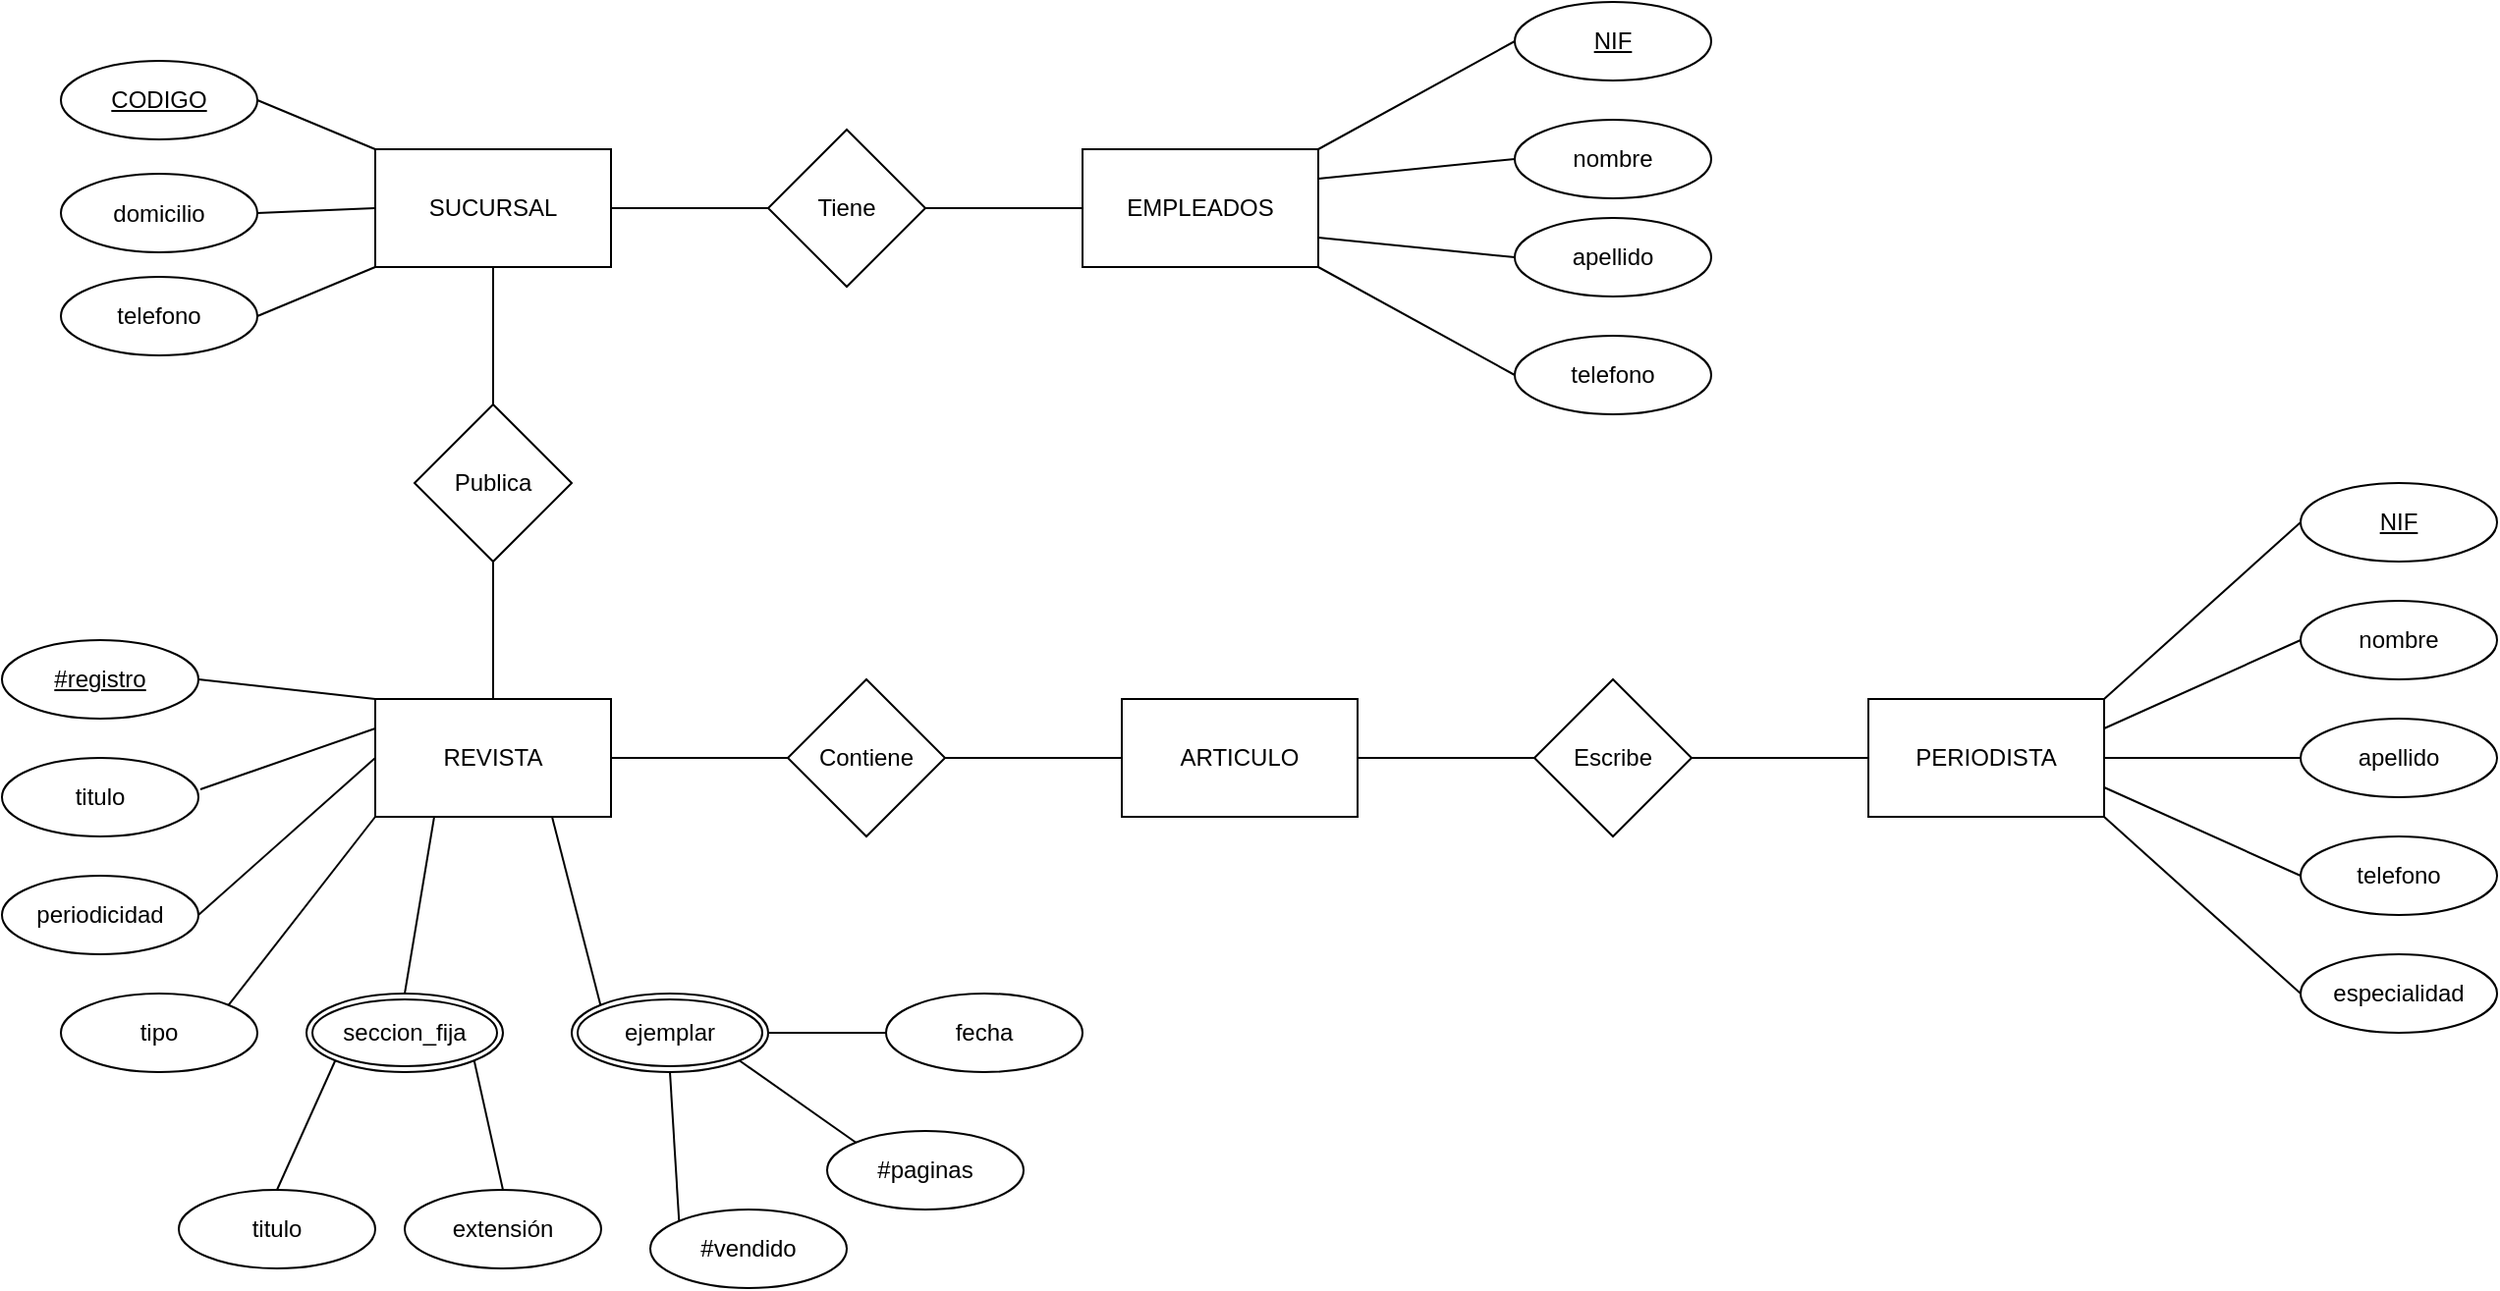 <mxfile version="23.1.6" type="github">
  <diagram id="R2lEEEUBdFMjLlhIrx00" name="Page-1">
    <mxGraphModel dx="2509" dy="1226" grid="1" gridSize="10" guides="1" tooltips="1" connect="1" arrows="1" fold="1" page="1" pageScale="1" pageWidth="850" pageHeight="1100" math="0" shadow="0" extFonts="Permanent Marker^https://fonts.googleapis.com/css?family=Permanent+Marker">
      <root>
        <mxCell id="0" />
        <mxCell id="1" parent="0" />
        <mxCell id="HUy4sEP3kdTLL6iSXE6q-1" value="SUCURSAL" style="rounded=0;whiteSpace=wrap;html=1;" vertex="1" parent="1">
          <mxGeometry x="360" y="410" width="120" height="60" as="geometry" />
        </mxCell>
        <mxCell id="HUy4sEP3kdTLL6iSXE6q-2" value="Tiene" style="rhombus;whiteSpace=wrap;html=1;" vertex="1" parent="1">
          <mxGeometry x="560" y="400" width="80" height="80" as="geometry" />
        </mxCell>
        <mxCell id="HUy4sEP3kdTLL6iSXE6q-3" value="EMPLEADOS" style="rounded=0;whiteSpace=wrap;html=1;" vertex="1" parent="1">
          <mxGeometry x="720" y="410" width="120" height="60" as="geometry" />
        </mxCell>
        <mxCell id="HUy4sEP3kdTLL6iSXE6q-4" value="" style="endArrow=none;html=1;rounded=0;exitX=1;exitY=0.5;exitDx=0;exitDy=0;entryX=0;entryY=0.5;entryDx=0;entryDy=0;" edge="1" parent="1" source="HUy4sEP3kdTLL6iSXE6q-1" target="HUy4sEP3kdTLL6iSXE6q-2">
          <mxGeometry width="50" height="50" relative="1" as="geometry">
            <mxPoint x="400" y="470" as="sourcePoint" />
            <mxPoint x="560" y="490" as="targetPoint" />
          </mxGeometry>
        </mxCell>
        <mxCell id="HUy4sEP3kdTLL6iSXE6q-5" value="" style="endArrow=none;html=1;rounded=0;exitX=1;exitY=0.5;exitDx=0;exitDy=0;entryX=0;entryY=0.5;entryDx=0;entryDy=0;" edge="1" parent="1" source="HUy4sEP3kdTLL6iSXE6q-2" target="HUy4sEP3kdTLL6iSXE6q-3">
          <mxGeometry width="50" height="50" relative="1" as="geometry">
            <mxPoint x="490" y="450" as="sourcePoint" />
            <mxPoint x="570" y="450" as="targetPoint" />
          </mxGeometry>
        </mxCell>
        <mxCell id="HUy4sEP3kdTLL6iSXE6q-6" value="Publica" style="rhombus;whiteSpace=wrap;html=1;" vertex="1" parent="1">
          <mxGeometry x="380" y="540" width="80" height="80" as="geometry" />
        </mxCell>
        <mxCell id="HUy4sEP3kdTLL6iSXE6q-7" value="" style="endArrow=none;html=1;rounded=0;exitX=0.5;exitY=0;exitDx=0;exitDy=0;entryX=0.5;entryY=1;entryDx=0;entryDy=0;" edge="1" parent="1" source="HUy4sEP3kdTLL6iSXE6q-6" target="HUy4sEP3kdTLL6iSXE6q-1">
          <mxGeometry width="50" height="50" relative="1" as="geometry">
            <mxPoint x="480" y="590" as="sourcePoint" />
            <mxPoint x="530" y="540" as="targetPoint" />
          </mxGeometry>
        </mxCell>
        <mxCell id="HUy4sEP3kdTLL6iSXE6q-8" value="REVISTA" style="rounded=0;whiteSpace=wrap;html=1;" vertex="1" parent="1">
          <mxGeometry x="360" y="690" width="120" height="60" as="geometry" />
        </mxCell>
        <mxCell id="HUy4sEP3kdTLL6iSXE6q-9" value="" style="endArrow=none;html=1;rounded=0;entryX=0.5;entryY=1;entryDx=0;entryDy=0;exitX=0.5;exitY=0;exitDx=0;exitDy=0;" edge="1" parent="1" source="HUy4sEP3kdTLL6iSXE6q-8" target="HUy4sEP3kdTLL6iSXE6q-6">
          <mxGeometry width="50" height="50" relative="1" as="geometry">
            <mxPoint x="480" y="590" as="sourcePoint" />
            <mxPoint x="530" y="540" as="targetPoint" />
          </mxGeometry>
        </mxCell>
        <mxCell id="HUy4sEP3kdTLL6iSXE6q-10" value="" style="endArrow=none;html=1;rounded=0;entryX=0;entryY=0.5;entryDx=0;entryDy=0;exitX=1;exitY=0.5;exitDx=0;exitDy=0;" edge="1" parent="1" source="HUy4sEP3kdTLL6iSXE6q-8" target="HUy4sEP3kdTLL6iSXE6q-11">
          <mxGeometry width="50" height="50" relative="1" as="geometry">
            <mxPoint x="490" y="750" as="sourcePoint" />
            <mxPoint x="540" y="700" as="targetPoint" />
          </mxGeometry>
        </mxCell>
        <mxCell id="HUy4sEP3kdTLL6iSXE6q-11" value="Contiene" style="rhombus;whiteSpace=wrap;html=1;" vertex="1" parent="1">
          <mxGeometry x="570" y="680" width="80" height="80" as="geometry" />
        </mxCell>
        <mxCell id="HUy4sEP3kdTLL6iSXE6q-12" value="ARTICULO" style="rounded=0;whiteSpace=wrap;html=1;" vertex="1" parent="1">
          <mxGeometry x="740" y="690" width="120" height="60" as="geometry" />
        </mxCell>
        <mxCell id="HUy4sEP3kdTLL6iSXE6q-13" value="" style="endArrow=none;html=1;rounded=0;entryX=0;entryY=0.5;entryDx=0;entryDy=0;exitX=1;exitY=0.5;exitDx=0;exitDy=0;" edge="1" parent="1" source="HUy4sEP3kdTLL6iSXE6q-11" target="HUy4sEP3kdTLL6iSXE6q-12">
          <mxGeometry width="50" height="50" relative="1" as="geometry">
            <mxPoint x="490" y="730" as="sourcePoint" />
            <mxPoint x="580" y="730" as="targetPoint" />
          </mxGeometry>
        </mxCell>
        <mxCell id="HUy4sEP3kdTLL6iSXE6q-14" value="PERIODISTA" style="rounded=0;whiteSpace=wrap;html=1;" vertex="1" parent="1">
          <mxGeometry x="1120" y="690" width="120" height="60" as="geometry" />
        </mxCell>
        <mxCell id="HUy4sEP3kdTLL6iSXE6q-15" value="Escribe" style="rhombus;whiteSpace=wrap;html=1;" vertex="1" parent="1">
          <mxGeometry x="950" y="680" width="80" height="80" as="geometry" />
        </mxCell>
        <mxCell id="HUy4sEP3kdTLL6iSXE6q-19" value="" style="endArrow=none;html=1;rounded=0;exitX=1;exitY=0.5;exitDx=0;exitDy=0;" edge="1" parent="1" source="HUy4sEP3kdTLL6iSXE6q-12" target="HUy4sEP3kdTLL6iSXE6q-15">
          <mxGeometry width="50" height="50" relative="1" as="geometry">
            <mxPoint x="1030" y="750" as="sourcePoint" />
            <mxPoint x="1080" y="700" as="targetPoint" />
          </mxGeometry>
        </mxCell>
        <mxCell id="HUy4sEP3kdTLL6iSXE6q-20" value="" style="endArrow=none;html=1;rounded=0;exitX=1;exitY=0.5;exitDx=0;exitDy=0;entryX=0;entryY=0.5;entryDx=0;entryDy=0;" edge="1" parent="1" source="HUy4sEP3kdTLL6iSXE6q-15" target="HUy4sEP3kdTLL6iSXE6q-14">
          <mxGeometry width="50" height="50" relative="1" as="geometry">
            <mxPoint x="870" y="730" as="sourcePoint" />
            <mxPoint x="960" y="730" as="targetPoint" />
          </mxGeometry>
        </mxCell>
        <mxCell id="HUy4sEP3kdTLL6iSXE6q-21" value="NIF" style="ellipse;whiteSpace=wrap;html=1;align=center;fontStyle=4;" vertex="1" parent="1">
          <mxGeometry x="940" y="335" width="100" height="40" as="geometry" />
        </mxCell>
        <mxCell id="HUy4sEP3kdTLL6iSXE6q-22" value="nombre" style="ellipse;whiteSpace=wrap;html=1;align=center;" vertex="1" parent="1">
          <mxGeometry x="940" y="395" width="100" height="40" as="geometry" />
        </mxCell>
        <mxCell id="HUy4sEP3kdTLL6iSXE6q-23" value="apellido" style="ellipse;whiteSpace=wrap;html=1;align=center;" vertex="1" parent="1">
          <mxGeometry x="940" y="445" width="100" height="40" as="geometry" />
        </mxCell>
        <mxCell id="HUy4sEP3kdTLL6iSXE6q-24" value="telefono" style="ellipse;whiteSpace=wrap;html=1;align=center;" vertex="1" parent="1">
          <mxGeometry x="940" y="505" width="100" height="40" as="geometry" />
        </mxCell>
        <mxCell id="HUy4sEP3kdTLL6iSXE6q-25" value="" style="endArrow=none;html=1;rounded=0;entryX=0;entryY=0.5;entryDx=0;entryDy=0;exitX=1;exitY=0;exitDx=0;exitDy=0;" edge="1" parent="1" source="HUy4sEP3kdTLL6iSXE6q-3" target="HUy4sEP3kdTLL6iSXE6q-21">
          <mxGeometry relative="1" as="geometry">
            <mxPoint x="790" y="450" as="sourcePoint" />
            <mxPoint x="950" y="450" as="targetPoint" />
          </mxGeometry>
        </mxCell>
        <mxCell id="HUy4sEP3kdTLL6iSXE6q-26" value="" style="endArrow=none;html=1;rounded=0;entryX=0;entryY=0.5;entryDx=0;entryDy=0;exitX=1;exitY=0.25;exitDx=0;exitDy=0;" edge="1" parent="1" source="HUy4sEP3kdTLL6iSXE6q-3" target="HUy4sEP3kdTLL6iSXE6q-22">
          <mxGeometry relative="1" as="geometry">
            <mxPoint x="850" y="420" as="sourcePoint" />
            <mxPoint x="950" y="365" as="targetPoint" />
          </mxGeometry>
        </mxCell>
        <mxCell id="HUy4sEP3kdTLL6iSXE6q-27" value="" style="endArrow=none;html=1;rounded=0;entryX=0;entryY=0.5;entryDx=0;entryDy=0;exitX=1;exitY=0.75;exitDx=0;exitDy=0;" edge="1" parent="1" source="HUy4sEP3kdTLL6iSXE6q-3" target="HUy4sEP3kdTLL6iSXE6q-23">
          <mxGeometry relative="1" as="geometry">
            <mxPoint x="850" y="435" as="sourcePoint" />
            <mxPoint x="950" y="425" as="targetPoint" />
          </mxGeometry>
        </mxCell>
        <mxCell id="HUy4sEP3kdTLL6iSXE6q-28" value="" style="endArrow=none;html=1;rounded=0;entryX=0;entryY=0.5;entryDx=0;entryDy=0;exitX=1;exitY=1;exitDx=0;exitDy=0;" edge="1" parent="1" source="HUy4sEP3kdTLL6iSXE6q-3" target="HUy4sEP3kdTLL6iSXE6q-24">
          <mxGeometry relative="1" as="geometry">
            <mxPoint x="850" y="465" as="sourcePoint" />
            <mxPoint x="950" y="475" as="targetPoint" />
          </mxGeometry>
        </mxCell>
        <mxCell id="HUy4sEP3kdTLL6iSXE6q-30" value="CODIGO" style="ellipse;whiteSpace=wrap;html=1;align=center;fontStyle=4;" vertex="1" parent="1">
          <mxGeometry x="200" y="365" width="100" height="40" as="geometry" />
        </mxCell>
        <mxCell id="HUy4sEP3kdTLL6iSXE6q-31" value="domicilio" style="ellipse;whiteSpace=wrap;html=1;align=center;" vertex="1" parent="1">
          <mxGeometry x="200" y="422.5" width="100" height="40" as="geometry" />
        </mxCell>
        <mxCell id="HUy4sEP3kdTLL6iSXE6q-32" value="telefono" style="ellipse;whiteSpace=wrap;html=1;align=center;" vertex="1" parent="1">
          <mxGeometry x="200" y="475" width="100" height="40" as="geometry" />
        </mxCell>
        <mxCell id="HUy4sEP3kdTLL6iSXE6q-34" value="" style="endArrow=none;html=1;rounded=0;exitX=1;exitY=0.5;exitDx=0;exitDy=0;entryX=0;entryY=0;entryDx=0;entryDy=0;" edge="1" parent="1" source="HUy4sEP3kdTLL6iSXE6q-30" target="HUy4sEP3kdTLL6iSXE6q-1">
          <mxGeometry relative="1" as="geometry">
            <mxPoint x="380" y="400" as="sourcePoint" />
            <mxPoint x="540" y="400" as="targetPoint" />
          </mxGeometry>
        </mxCell>
        <mxCell id="HUy4sEP3kdTLL6iSXE6q-39" value="" style="endArrow=none;html=1;rounded=0;exitX=1;exitY=0.5;exitDx=0;exitDy=0;entryX=0;entryY=0.5;entryDx=0;entryDy=0;" edge="1" parent="1" source="HUy4sEP3kdTLL6iSXE6q-31" target="HUy4sEP3kdTLL6iSXE6q-1">
          <mxGeometry relative="1" as="geometry">
            <mxPoint x="380" y="400" as="sourcePoint" />
            <mxPoint x="540" y="400" as="targetPoint" />
          </mxGeometry>
        </mxCell>
        <mxCell id="HUy4sEP3kdTLL6iSXE6q-40" value="" style="endArrow=none;html=1;rounded=0;exitX=1;exitY=0.5;exitDx=0;exitDy=0;entryX=0;entryY=1;entryDx=0;entryDy=0;" edge="1" parent="1" source="HUy4sEP3kdTLL6iSXE6q-32" target="HUy4sEP3kdTLL6iSXE6q-1">
          <mxGeometry relative="1" as="geometry">
            <mxPoint x="310" y="448" as="sourcePoint" />
            <mxPoint x="370" y="450" as="targetPoint" />
          </mxGeometry>
        </mxCell>
        <mxCell id="HUy4sEP3kdTLL6iSXE6q-41" value="#registro" style="ellipse;whiteSpace=wrap;html=1;align=center;fontStyle=4;" vertex="1" parent="1">
          <mxGeometry x="170" y="660" width="100" height="40" as="geometry" />
        </mxCell>
        <mxCell id="HUy4sEP3kdTLL6iSXE6q-42" value="titulo" style="ellipse;whiteSpace=wrap;html=1;align=center;" vertex="1" parent="1">
          <mxGeometry x="170" y="720" width="100" height="40" as="geometry" />
        </mxCell>
        <mxCell id="HUy4sEP3kdTLL6iSXE6q-43" value="periodicidad" style="ellipse;whiteSpace=wrap;html=1;align=center;" vertex="1" parent="1">
          <mxGeometry x="170" y="780" width="100" height="40" as="geometry" />
        </mxCell>
        <mxCell id="HUy4sEP3kdTLL6iSXE6q-44" value="tipo" style="ellipse;whiteSpace=wrap;html=1;align=center;" vertex="1" parent="1">
          <mxGeometry x="200" y="840" width="100" height="40" as="geometry" />
        </mxCell>
        <mxCell id="HUy4sEP3kdTLL6iSXE6q-46" value="seccion_fija" style="ellipse;shape=doubleEllipse;margin=3;whiteSpace=wrap;html=1;align=center;" vertex="1" parent="1">
          <mxGeometry x="325" y="840" width="100" height="40" as="geometry" />
        </mxCell>
        <mxCell id="HUy4sEP3kdTLL6iSXE6q-47" value="ejemplar" style="ellipse;shape=doubleEllipse;margin=3;whiteSpace=wrap;html=1;align=center;" vertex="1" parent="1">
          <mxGeometry x="460" y="840" width="100" height="40" as="geometry" />
        </mxCell>
        <mxCell id="HUy4sEP3kdTLL6iSXE6q-48" value="" style="endArrow=none;html=1;rounded=0;exitX=1;exitY=0.5;exitDx=0;exitDy=0;entryX=0;entryY=0;entryDx=0;entryDy=0;" edge="1" parent="1" source="HUy4sEP3kdTLL6iSXE6q-41" target="HUy4sEP3kdTLL6iSXE6q-8">
          <mxGeometry relative="1" as="geometry">
            <mxPoint x="380" y="740" as="sourcePoint" />
            <mxPoint x="540" y="740" as="targetPoint" />
          </mxGeometry>
        </mxCell>
        <mxCell id="HUy4sEP3kdTLL6iSXE6q-49" value="" style="endArrow=none;html=1;rounded=0;exitX=1.01;exitY=0.4;exitDx=0;exitDy=0;entryX=0;entryY=0.25;entryDx=0;entryDy=0;exitPerimeter=0;" edge="1" parent="1" source="HUy4sEP3kdTLL6iSXE6q-42" target="HUy4sEP3kdTLL6iSXE6q-8">
          <mxGeometry relative="1" as="geometry">
            <mxPoint x="280" y="690" as="sourcePoint" />
            <mxPoint x="370" y="700" as="targetPoint" />
          </mxGeometry>
        </mxCell>
        <mxCell id="HUy4sEP3kdTLL6iSXE6q-50" value="" style="endArrow=none;html=1;rounded=0;exitX=1;exitY=0.5;exitDx=0;exitDy=0;entryX=0;entryY=0.5;entryDx=0;entryDy=0;" edge="1" parent="1" source="HUy4sEP3kdTLL6iSXE6q-43" target="HUy4sEP3kdTLL6iSXE6q-8">
          <mxGeometry relative="1" as="geometry">
            <mxPoint x="281" y="746" as="sourcePoint" />
            <mxPoint x="370" y="715" as="targetPoint" />
          </mxGeometry>
        </mxCell>
        <mxCell id="HUy4sEP3kdTLL6iSXE6q-51" value="" style="endArrow=none;html=1;rounded=0;exitX=1;exitY=0;exitDx=0;exitDy=0;entryX=0;entryY=1;entryDx=0;entryDy=0;" edge="1" parent="1" source="HUy4sEP3kdTLL6iSXE6q-44" target="HUy4sEP3kdTLL6iSXE6q-8">
          <mxGeometry relative="1" as="geometry">
            <mxPoint x="280" y="810" as="sourcePoint" />
            <mxPoint x="370" y="730" as="targetPoint" />
          </mxGeometry>
        </mxCell>
        <mxCell id="HUy4sEP3kdTLL6iSXE6q-52" value="" style="endArrow=none;html=1;rounded=0;exitX=0.5;exitY=0;exitDx=0;exitDy=0;entryX=0.25;entryY=1;entryDx=0;entryDy=0;" edge="1" parent="1" source="HUy4sEP3kdTLL6iSXE6q-46" target="HUy4sEP3kdTLL6iSXE6q-8">
          <mxGeometry relative="1" as="geometry">
            <mxPoint x="295" y="856" as="sourcePoint" />
            <mxPoint x="370" y="760" as="targetPoint" />
          </mxGeometry>
        </mxCell>
        <mxCell id="HUy4sEP3kdTLL6iSXE6q-53" value="" style="endArrow=none;html=1;rounded=0;exitX=0;exitY=0;exitDx=0;exitDy=0;entryX=0.75;entryY=1;entryDx=0;entryDy=0;" edge="1" parent="1" source="HUy4sEP3kdTLL6iSXE6q-47" target="HUy4sEP3kdTLL6iSXE6q-8">
          <mxGeometry relative="1" as="geometry">
            <mxPoint x="385" y="850" as="sourcePoint" />
            <mxPoint x="400" y="760" as="targetPoint" />
          </mxGeometry>
        </mxCell>
        <mxCell id="HUy4sEP3kdTLL6iSXE6q-54" value="" style="endArrow=none;html=1;rounded=0;entryX=0;entryY=1;entryDx=0;entryDy=0;exitX=0.5;exitY=0;exitDx=0;exitDy=0;" edge="1" parent="1" source="HUy4sEP3kdTLL6iSXE6q-55" target="HUy4sEP3kdTLL6iSXE6q-46">
          <mxGeometry relative="1" as="geometry">
            <mxPoint x="320" y="950" as="sourcePoint" />
            <mxPoint x="540" y="940" as="targetPoint" />
          </mxGeometry>
        </mxCell>
        <mxCell id="HUy4sEP3kdTLL6iSXE6q-55" value="titulo" style="ellipse;whiteSpace=wrap;html=1;align=center;" vertex="1" parent="1">
          <mxGeometry x="260" y="940" width="100" height="40" as="geometry" />
        </mxCell>
        <mxCell id="HUy4sEP3kdTLL6iSXE6q-56" value="extensión" style="ellipse;whiteSpace=wrap;html=1;align=center;" vertex="1" parent="1">
          <mxGeometry x="375" y="940" width="100" height="40" as="geometry" />
        </mxCell>
        <mxCell id="HUy4sEP3kdTLL6iSXE6q-57" value="" style="endArrow=none;html=1;rounded=0;entryX=1;entryY=1;entryDx=0;entryDy=0;exitX=0.5;exitY=0;exitDx=0;exitDy=0;" edge="1" parent="1" source="HUy4sEP3kdTLL6iSXE6q-56" target="HUy4sEP3kdTLL6iSXE6q-46">
          <mxGeometry relative="1" as="geometry">
            <mxPoint x="320" y="950" as="sourcePoint" />
            <mxPoint x="350" y="884" as="targetPoint" />
          </mxGeometry>
        </mxCell>
        <mxCell id="HUy4sEP3kdTLL6iSXE6q-58" value="fecha" style="ellipse;whiteSpace=wrap;html=1;align=center;" vertex="1" parent="1">
          <mxGeometry x="620" y="840" width="100" height="40" as="geometry" />
        </mxCell>
        <mxCell id="HUy4sEP3kdTLL6iSXE6q-59" value="#paginas" style="ellipse;whiteSpace=wrap;html=1;align=center;" vertex="1" parent="1">
          <mxGeometry x="590" y="910" width="100" height="40" as="geometry" />
        </mxCell>
        <mxCell id="HUy4sEP3kdTLL6iSXE6q-60" value="#vendido" style="ellipse;whiteSpace=wrap;html=1;align=center;" vertex="1" parent="1">
          <mxGeometry x="500" y="950" width="100" height="40" as="geometry" />
        </mxCell>
        <mxCell id="HUy4sEP3kdTLL6iSXE6q-61" value="" style="endArrow=none;html=1;rounded=0;entryX=0.5;entryY=1;entryDx=0;entryDy=0;exitX=0;exitY=0;exitDx=0;exitDy=0;" edge="1" parent="1" source="HUy4sEP3kdTLL6iSXE6q-60" target="HUy4sEP3kdTLL6iSXE6q-47">
          <mxGeometry relative="1" as="geometry">
            <mxPoint x="435" y="950" as="sourcePoint" />
            <mxPoint x="420" y="884" as="targetPoint" />
          </mxGeometry>
        </mxCell>
        <mxCell id="HUy4sEP3kdTLL6iSXE6q-62" value="" style="endArrow=none;html=1;rounded=0;entryX=1;entryY=1;entryDx=0;entryDy=0;exitX=0;exitY=0;exitDx=0;exitDy=0;" edge="1" parent="1" source="HUy4sEP3kdTLL6iSXE6q-59" target="HUy4sEP3kdTLL6iSXE6q-47">
          <mxGeometry relative="1" as="geometry">
            <mxPoint x="435" y="950" as="sourcePoint" />
            <mxPoint x="420" y="884" as="targetPoint" />
          </mxGeometry>
        </mxCell>
        <mxCell id="HUy4sEP3kdTLL6iSXE6q-63" value="" style="endArrow=none;html=1;rounded=0;entryX=1;entryY=0.5;entryDx=0;entryDy=0;exitX=0;exitY=0.5;exitDx=0;exitDy=0;" edge="1" parent="1" source="HUy4sEP3kdTLL6iSXE6q-58" target="HUy4sEP3kdTLL6iSXE6q-47">
          <mxGeometry relative="1" as="geometry">
            <mxPoint x="615" y="926" as="sourcePoint" />
            <mxPoint x="555" y="884" as="targetPoint" />
          </mxGeometry>
        </mxCell>
        <mxCell id="HUy4sEP3kdTLL6iSXE6q-65" value="NIF" style="ellipse;whiteSpace=wrap;html=1;align=center;fontStyle=4;" vertex="1" parent="1">
          <mxGeometry x="1340" y="580" width="100" height="40" as="geometry" />
        </mxCell>
        <mxCell id="HUy4sEP3kdTLL6iSXE6q-66" value="nombre" style="ellipse;whiteSpace=wrap;html=1;align=center;" vertex="1" parent="1">
          <mxGeometry x="1340" y="640" width="100" height="40" as="geometry" />
        </mxCell>
        <mxCell id="HUy4sEP3kdTLL6iSXE6q-67" value="apellido" style="ellipse;whiteSpace=wrap;html=1;align=center;" vertex="1" parent="1">
          <mxGeometry x="1340" y="700" width="100" height="40" as="geometry" />
        </mxCell>
        <mxCell id="HUy4sEP3kdTLL6iSXE6q-68" value="telefono" style="ellipse;whiteSpace=wrap;html=1;align=center;" vertex="1" parent="1">
          <mxGeometry x="1340" y="760" width="100" height="40" as="geometry" />
        </mxCell>
        <mxCell id="HUy4sEP3kdTLL6iSXE6q-69" value="especialidad" style="ellipse;whiteSpace=wrap;html=1;align=center;" vertex="1" parent="1">
          <mxGeometry x="1340" y="820" width="100" height="40" as="geometry" />
        </mxCell>
        <mxCell id="HUy4sEP3kdTLL6iSXE6q-70" value="" style="endArrow=none;html=1;rounded=0;exitX=1;exitY=0;exitDx=0;exitDy=0;entryX=0;entryY=0.5;entryDx=0;entryDy=0;" edge="1" parent="1" source="HUy4sEP3kdTLL6iSXE6q-14" target="HUy4sEP3kdTLL6iSXE6q-65">
          <mxGeometry relative="1" as="geometry">
            <mxPoint x="1180" y="620" as="sourcePoint" />
            <mxPoint x="1340" y="620" as="targetPoint" />
          </mxGeometry>
        </mxCell>
        <mxCell id="HUy4sEP3kdTLL6iSXE6q-71" value="" style="endArrow=none;html=1;rounded=0;exitX=1;exitY=0.25;exitDx=0;exitDy=0;entryX=0;entryY=0.5;entryDx=0;entryDy=0;" edge="1" parent="1" source="HUy4sEP3kdTLL6iSXE6q-14" target="HUy4sEP3kdTLL6iSXE6q-66">
          <mxGeometry relative="1" as="geometry">
            <mxPoint x="1250" y="700" as="sourcePoint" />
            <mxPoint x="1360" y="600" as="targetPoint" />
          </mxGeometry>
        </mxCell>
        <mxCell id="HUy4sEP3kdTLL6iSXE6q-72" value="" style="endArrow=none;html=1;rounded=0;exitX=1;exitY=0.5;exitDx=0;exitDy=0;entryX=0;entryY=0.5;entryDx=0;entryDy=0;" edge="1" parent="1" source="HUy4sEP3kdTLL6iSXE6q-14" target="HUy4sEP3kdTLL6iSXE6q-67">
          <mxGeometry relative="1" as="geometry">
            <mxPoint x="1250" y="715" as="sourcePoint" />
            <mxPoint x="1360" y="660" as="targetPoint" />
          </mxGeometry>
        </mxCell>
        <mxCell id="HUy4sEP3kdTLL6iSXE6q-73" value="" style="endArrow=none;html=1;rounded=0;exitX=1;exitY=0.75;exitDx=0;exitDy=0;entryX=0;entryY=0.5;entryDx=0;entryDy=0;" edge="1" parent="1" source="HUy4sEP3kdTLL6iSXE6q-14" target="HUy4sEP3kdTLL6iSXE6q-68">
          <mxGeometry relative="1" as="geometry">
            <mxPoint x="1250" y="730" as="sourcePoint" />
            <mxPoint x="1360" y="710" as="targetPoint" />
          </mxGeometry>
        </mxCell>
        <mxCell id="HUy4sEP3kdTLL6iSXE6q-74" value="" style="endArrow=none;html=1;rounded=0;exitX=1;exitY=1;exitDx=0;exitDy=0;entryX=0;entryY=0.5;entryDx=0;entryDy=0;" edge="1" parent="1" source="HUy4sEP3kdTLL6iSXE6q-14" target="HUy4sEP3kdTLL6iSXE6q-69">
          <mxGeometry relative="1" as="geometry">
            <mxPoint x="1250" y="745" as="sourcePoint" />
            <mxPoint x="1360" y="770" as="targetPoint" />
          </mxGeometry>
        </mxCell>
      </root>
    </mxGraphModel>
  </diagram>
</mxfile>
